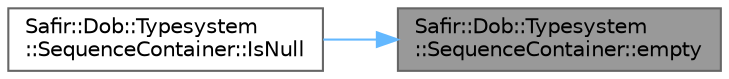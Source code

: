 digraph "Safir::Dob::Typesystem::SequenceContainer::empty"
{
 // LATEX_PDF_SIZE
  bgcolor="transparent";
  edge [fontname=Helvetica,fontsize=10,labelfontname=Helvetica,labelfontsize=10];
  node [fontname=Helvetica,fontsize=10,shape=box,height=0.2,width=0.4];
  rankdir="RL";
  Node1 [label="Safir::Dob::Typesystem\l::SequenceContainer::empty",height=0.2,width=0.4,color="gray40", fillcolor="grey60", style="filled", fontcolor="black",tooltip="Check if sequence is empty."];
  Node1 -> Node2 [dir="back",color="steelblue1",style="solid"];
  Node2 [label="Safir::Dob::Typesystem\l::SequenceContainer::IsNull",height=0.2,width=0.4,color="grey40", fillcolor="white", style="filled",URL="$a01527.html#a79144fd1665b31ce639134765d686b04",tooltip="Is the container set to null?"];
}
